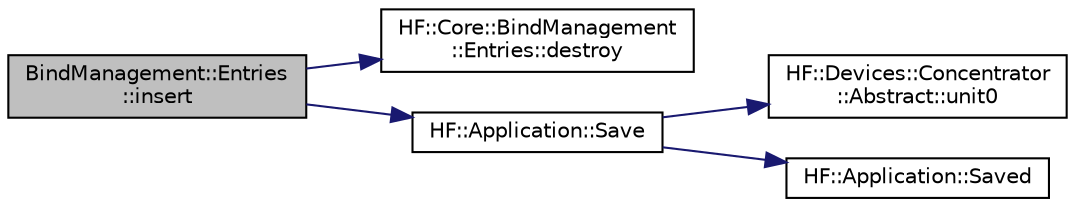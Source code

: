 digraph "BindManagement::Entries::insert"
{
  edge [fontname="Helvetica",fontsize="10",labelfontname="Helvetica",labelfontsize="10"];
  node [fontname="Helvetica",fontsize="10",shape=record];
  rankdir="LR";
  Node37 [label="BindManagement::Entries\l::insert",height=0.2,width=0.4,color="black", fillcolor="grey75", style="filled", fontcolor="black"];
  Node37 -> Node38 [color="midnightblue",fontsize="10",style="solid",fontname="Helvetica"];
  Node38 [label="HF::Core::BindManagement\l::Entries::destroy",height=0.2,width=0.4,color="black", fillcolor="white", style="filled",URL="$group__bind__mgt.html#gac36b122bc2546005e41cd47eae800ab1",tooltip="Destroy the given entry in the persistent storage. "];
  Node37 -> Node39 [color="midnightblue",fontsize="10",style="solid",fontname="Helvetica"];
  Node39 [label="HF::Application::Save",height=0.2,width=0.4,color="black", fillcolor="white", style="filled",URL="$group__examples.html#gaa0581a446c239d3fae170963ada22247",tooltip="Save application configuration. "];
  Node39 -> Node40 [color="midnightblue",fontsize="10",style="solid",fontname="Helvetica"];
  Node40 [label="HF::Devices::Concentrator\l::Abstract::unit0",height=0.2,width=0.4,color="black", fillcolor="white", style="filled",URL="$classHF_1_1Devices_1_1Concentrator_1_1Abstract.html#ab9e03f40e1798bcc1a643492b6064d81",tooltip="Get the unit 0 used by this concentrator device. "];
  Node39 -> Node41 [color="midnightblue",fontsize="10",style="solid",fontname="Helvetica"];
  Node41 [label="HF::Application::Saved",height=0.2,width=0.4,color="black", fillcolor="white", style="filled",URL="$group__examples.html#gab7fc21356c8d13b85f56e659e6a6e0f5",tooltip="Callback indicating that the application configuration has been saved. "];
}
